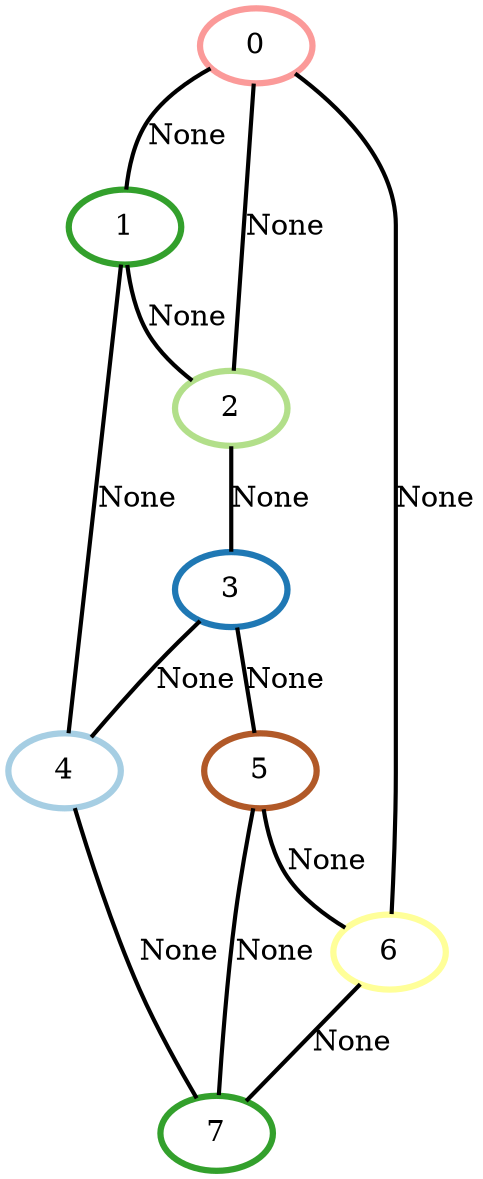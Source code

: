 graph G {
    0 [penwidth=3,label="0",color=5, colorscheme=paired12]
    1 [penwidth=3,label="1",color=4, colorscheme=paired12]
    2 [penwidth=3,label="2",color=3, colorscheme=paired12]
    3 [penwidth=3,label="3",color=2, colorscheme=paired12]
    4 [penwidth=3,label="4",color=1, colorscheme=paired12]
    5 [penwidth=3,label="5",color=12, colorscheme=paired12]
    6 [penwidth=3,label="6",color=11, colorscheme=paired12]
    7 [penwidth=3,label="7",color=4, colorscheme=paired12]

    0--1 [penwidth=2,label="None"]
    0--2 [penwidth=2,label="None"]
    0--6 [penwidth=2,label="None"]
    1--2 [penwidth=2,label="None"]
    1--4 [penwidth=2,label="None"]
    2--3 [penwidth=2,label="None"]
    3--4 [penwidth=2,label="None"]
    3--5 [penwidth=2,label="None"]
    4--7 [penwidth=2,label="None"]
    5--6 [penwidth=2,label="None"]
    5--7 [penwidth=2,label="None"]
    6--7 [penwidth=2,label="None"]
}